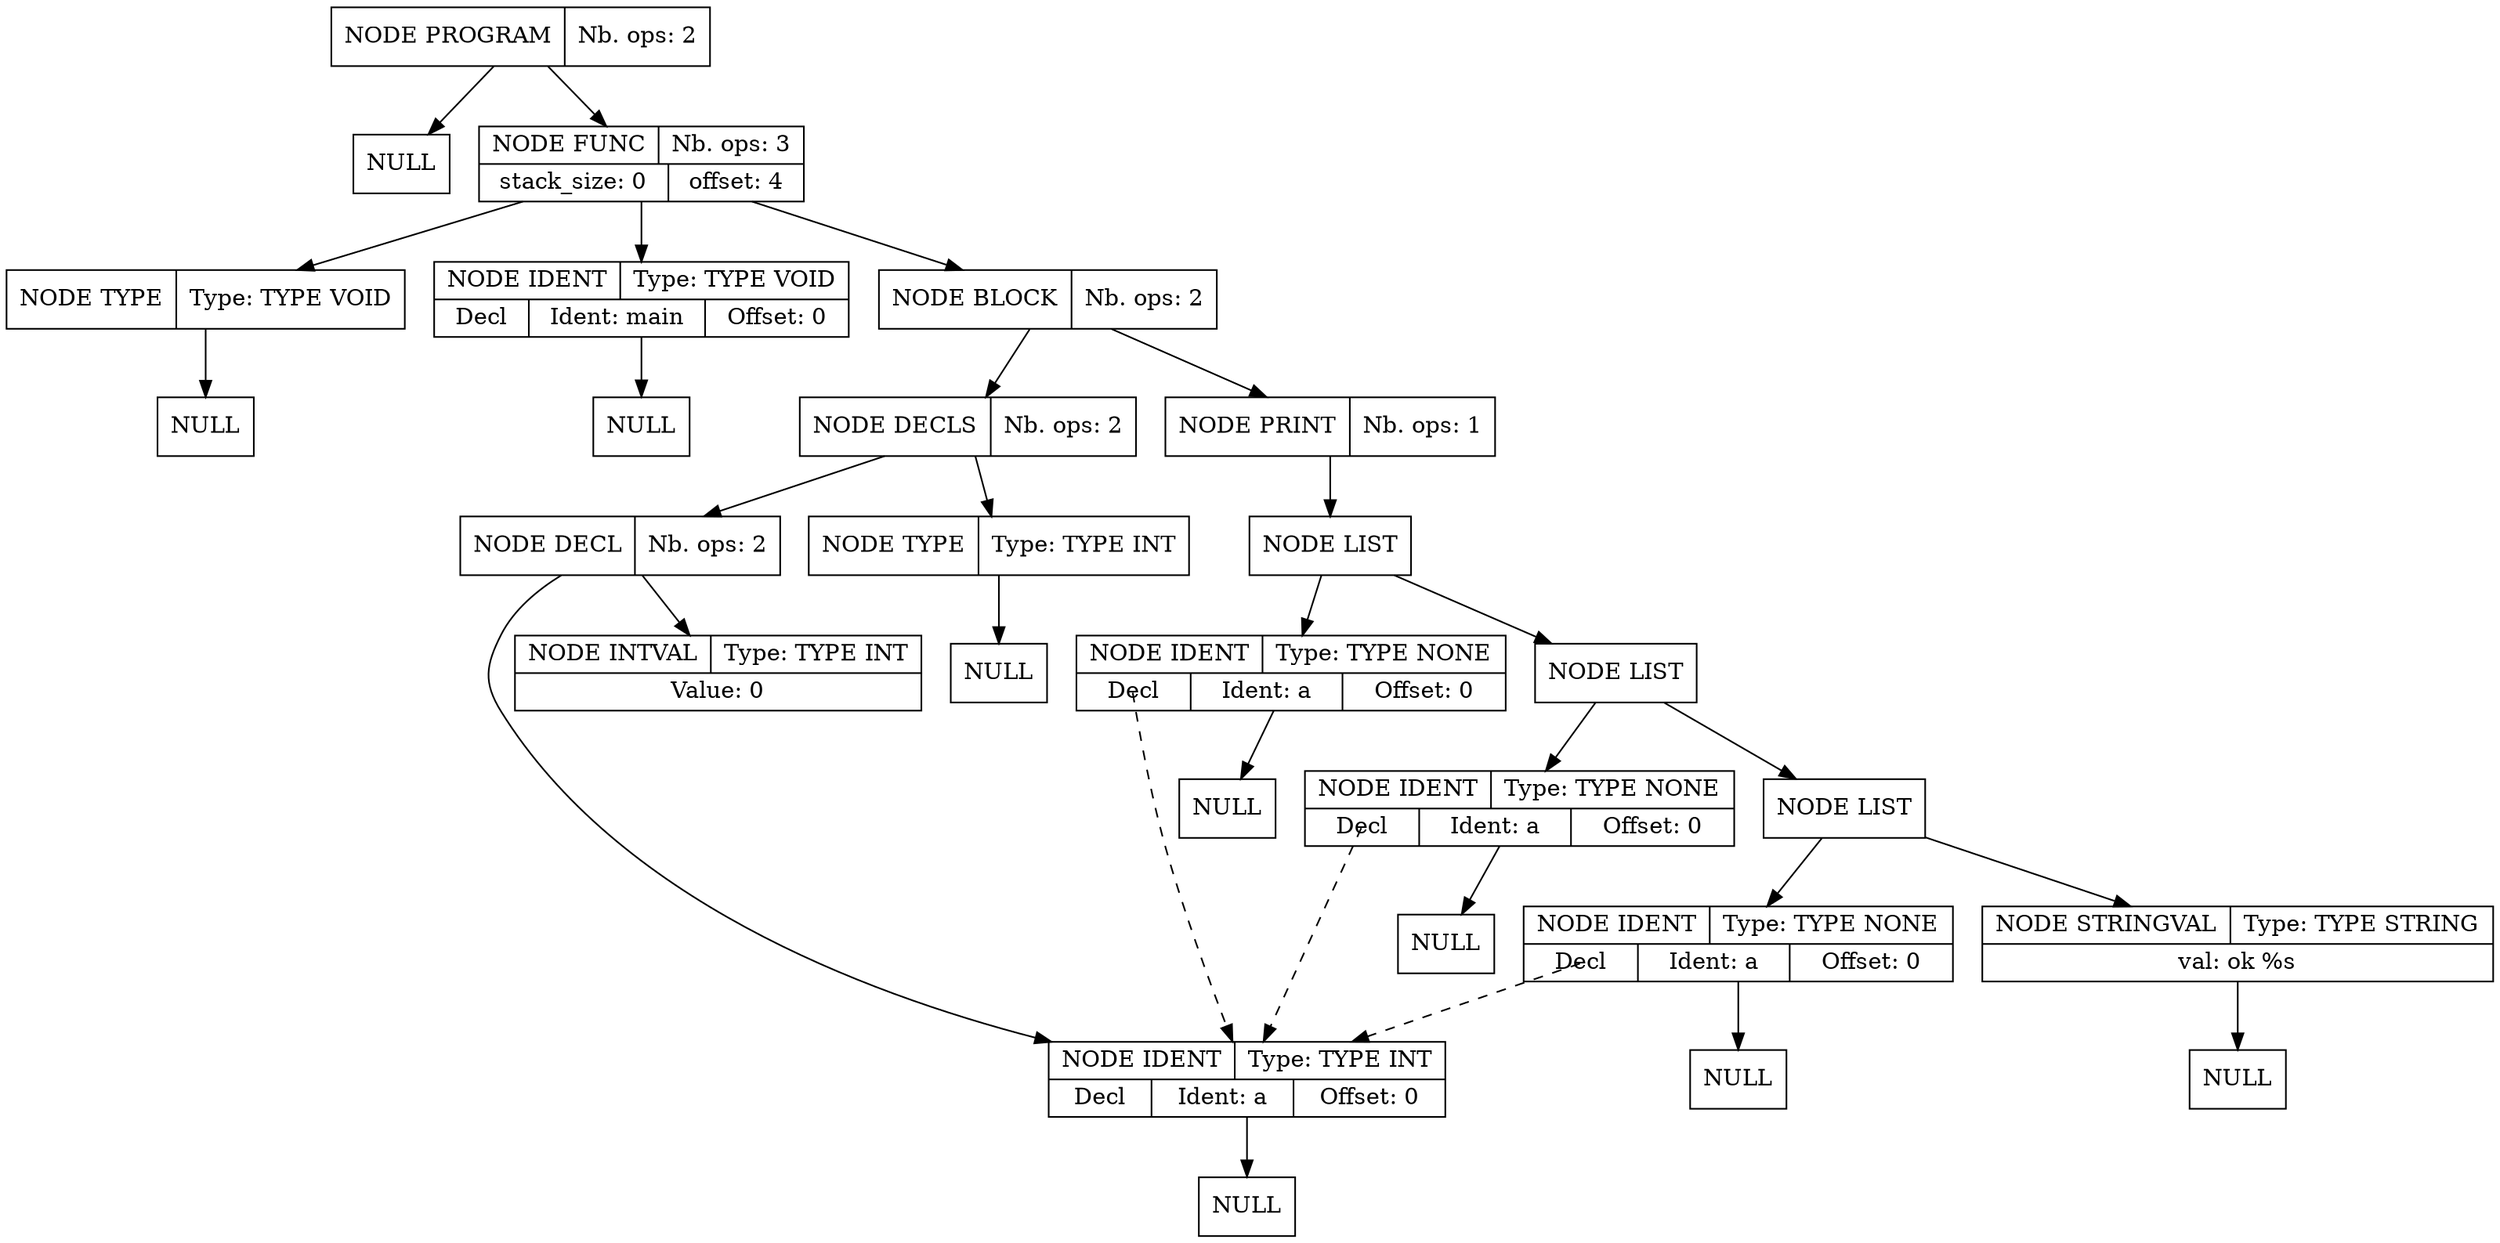 digraph global_vars {
    N1 [shape=record, label="{{NODE PROGRAM|Nb. ops: 2}}"];
    N2 [shape=record, label="{{NULL}}"];
    edge[tailclip=true];
    N1 -> N2
    N3 [shape=record, label="{{NODE FUNC|Nb. ops: 3}|{stack_size: 0|offset: 4}}"];
    N4 [shape=record, label="{{NODE TYPE|Type: TYPE VOID}}"];
    N5 [shape=record, label="{{NULL}}"];
    edge[tailclip=true];
    N4 -> N5
    edge[tailclip=true];
    N3 -> N4
    N6 [shape=record, label="{{NODE IDENT|Type: TYPE VOID}|{<decl>Decl      |Ident: main|Offset: 0}}"];
    N7 [shape=record, label="{{NULL}}"];
    edge[tailclip=true];
    N6 -> N7
    edge[tailclip=true];
    N3 -> N6
    N8 [shape=record, label="{{NODE BLOCK|Nb. ops: 2}}"];
    N9 [shape=record, label="{{NODE DECLS|Nb. ops: 2}}"];
    N10 [shape=record, label="{{NODE TYPE|Type: TYPE INT}}"];
    N11 [shape=record, label="{{NULL}}"];
    edge[tailclip=true];
    N10 -> N11
    edge[tailclip=true];
    N9 -> N10
    N12 [shape=record, label="{{NODE DECL|Nb. ops: 2}}"];
    N13 [shape=record, label="{{NODE IDENT|Type: TYPE INT}|{<decl>Decl      |Ident: a|Offset: 0}}"];
    N14 [shape=record, label="{{NULL}}"];
    edge[tailclip=true];
    N13 -> N14
    edge[tailclip=true];
    N12 -> N13
    N15 [shape=record, label="{{NODE INTVAL|Type: TYPE INT}|{Value: 0}}"];
    edge[tailclip=true];
    N12 -> N15
    edge[tailclip=true];
    N9 -> N12
    edge[tailclip=true];
    N8 -> N9
    N16 [shape=record, label="{{NODE PRINT|Nb. ops: 1}}"];
    N17 [shape=record, label="{{NODE LIST}}"];
    N18 [shape=record, label="{{NODE LIST}}"];
    N19 [shape=record, label="{{NODE LIST}}"];
    N20 [shape=record, label="{{NODE STRINGVAL|Type: TYPE STRING}|{val: ok %s}}"];
    N21 [shape=record, label="{{NULL}}"];
    edge[tailclip=true];
    N20 -> N21
    edge[tailclip=true];
    N19 -> N20
    N22 [shape=record, label="{{NODE IDENT|Type: TYPE NONE}|{<decl>Decl      |Ident: a|Offset: 0}}"];
    edge[tailclip=false];
    "N22":decl:c -> "N13" [style=dashed]
    N23 [shape=record, label="{{NULL}}"];
    edge[tailclip=true];
    N22 -> N23
    edge[tailclip=true];
    N19 -> N22
    edge[tailclip=true];
    N18 -> N19
    N24 [shape=record, label="{{NODE IDENT|Type: TYPE NONE}|{<decl>Decl      |Ident: a|Offset: 0}}"];
    edge[tailclip=false];
    "N24":decl:c -> "N13" [style=dashed]
    N25 [shape=record, label="{{NULL}}"];
    edge[tailclip=true];
    N24 -> N25
    edge[tailclip=true];
    N18 -> N24
    edge[tailclip=true];
    N17 -> N18
    N26 [shape=record, label="{{NODE IDENT|Type: TYPE NONE}|{<decl>Decl      |Ident: a|Offset: 0}}"];
    edge[tailclip=false];
    "N26":decl:c -> "N13" [style=dashed]
    N27 [shape=record, label="{{NULL}}"];
    edge[tailclip=true];
    N26 -> N27
    edge[tailclip=true];
    N17 -> N26
    edge[tailclip=true];
    N16 -> N17
    edge[tailclip=true];
    N8 -> N16
    edge[tailclip=true];
    N3 -> N8
    edge[tailclip=true];
    N1 -> N3
}